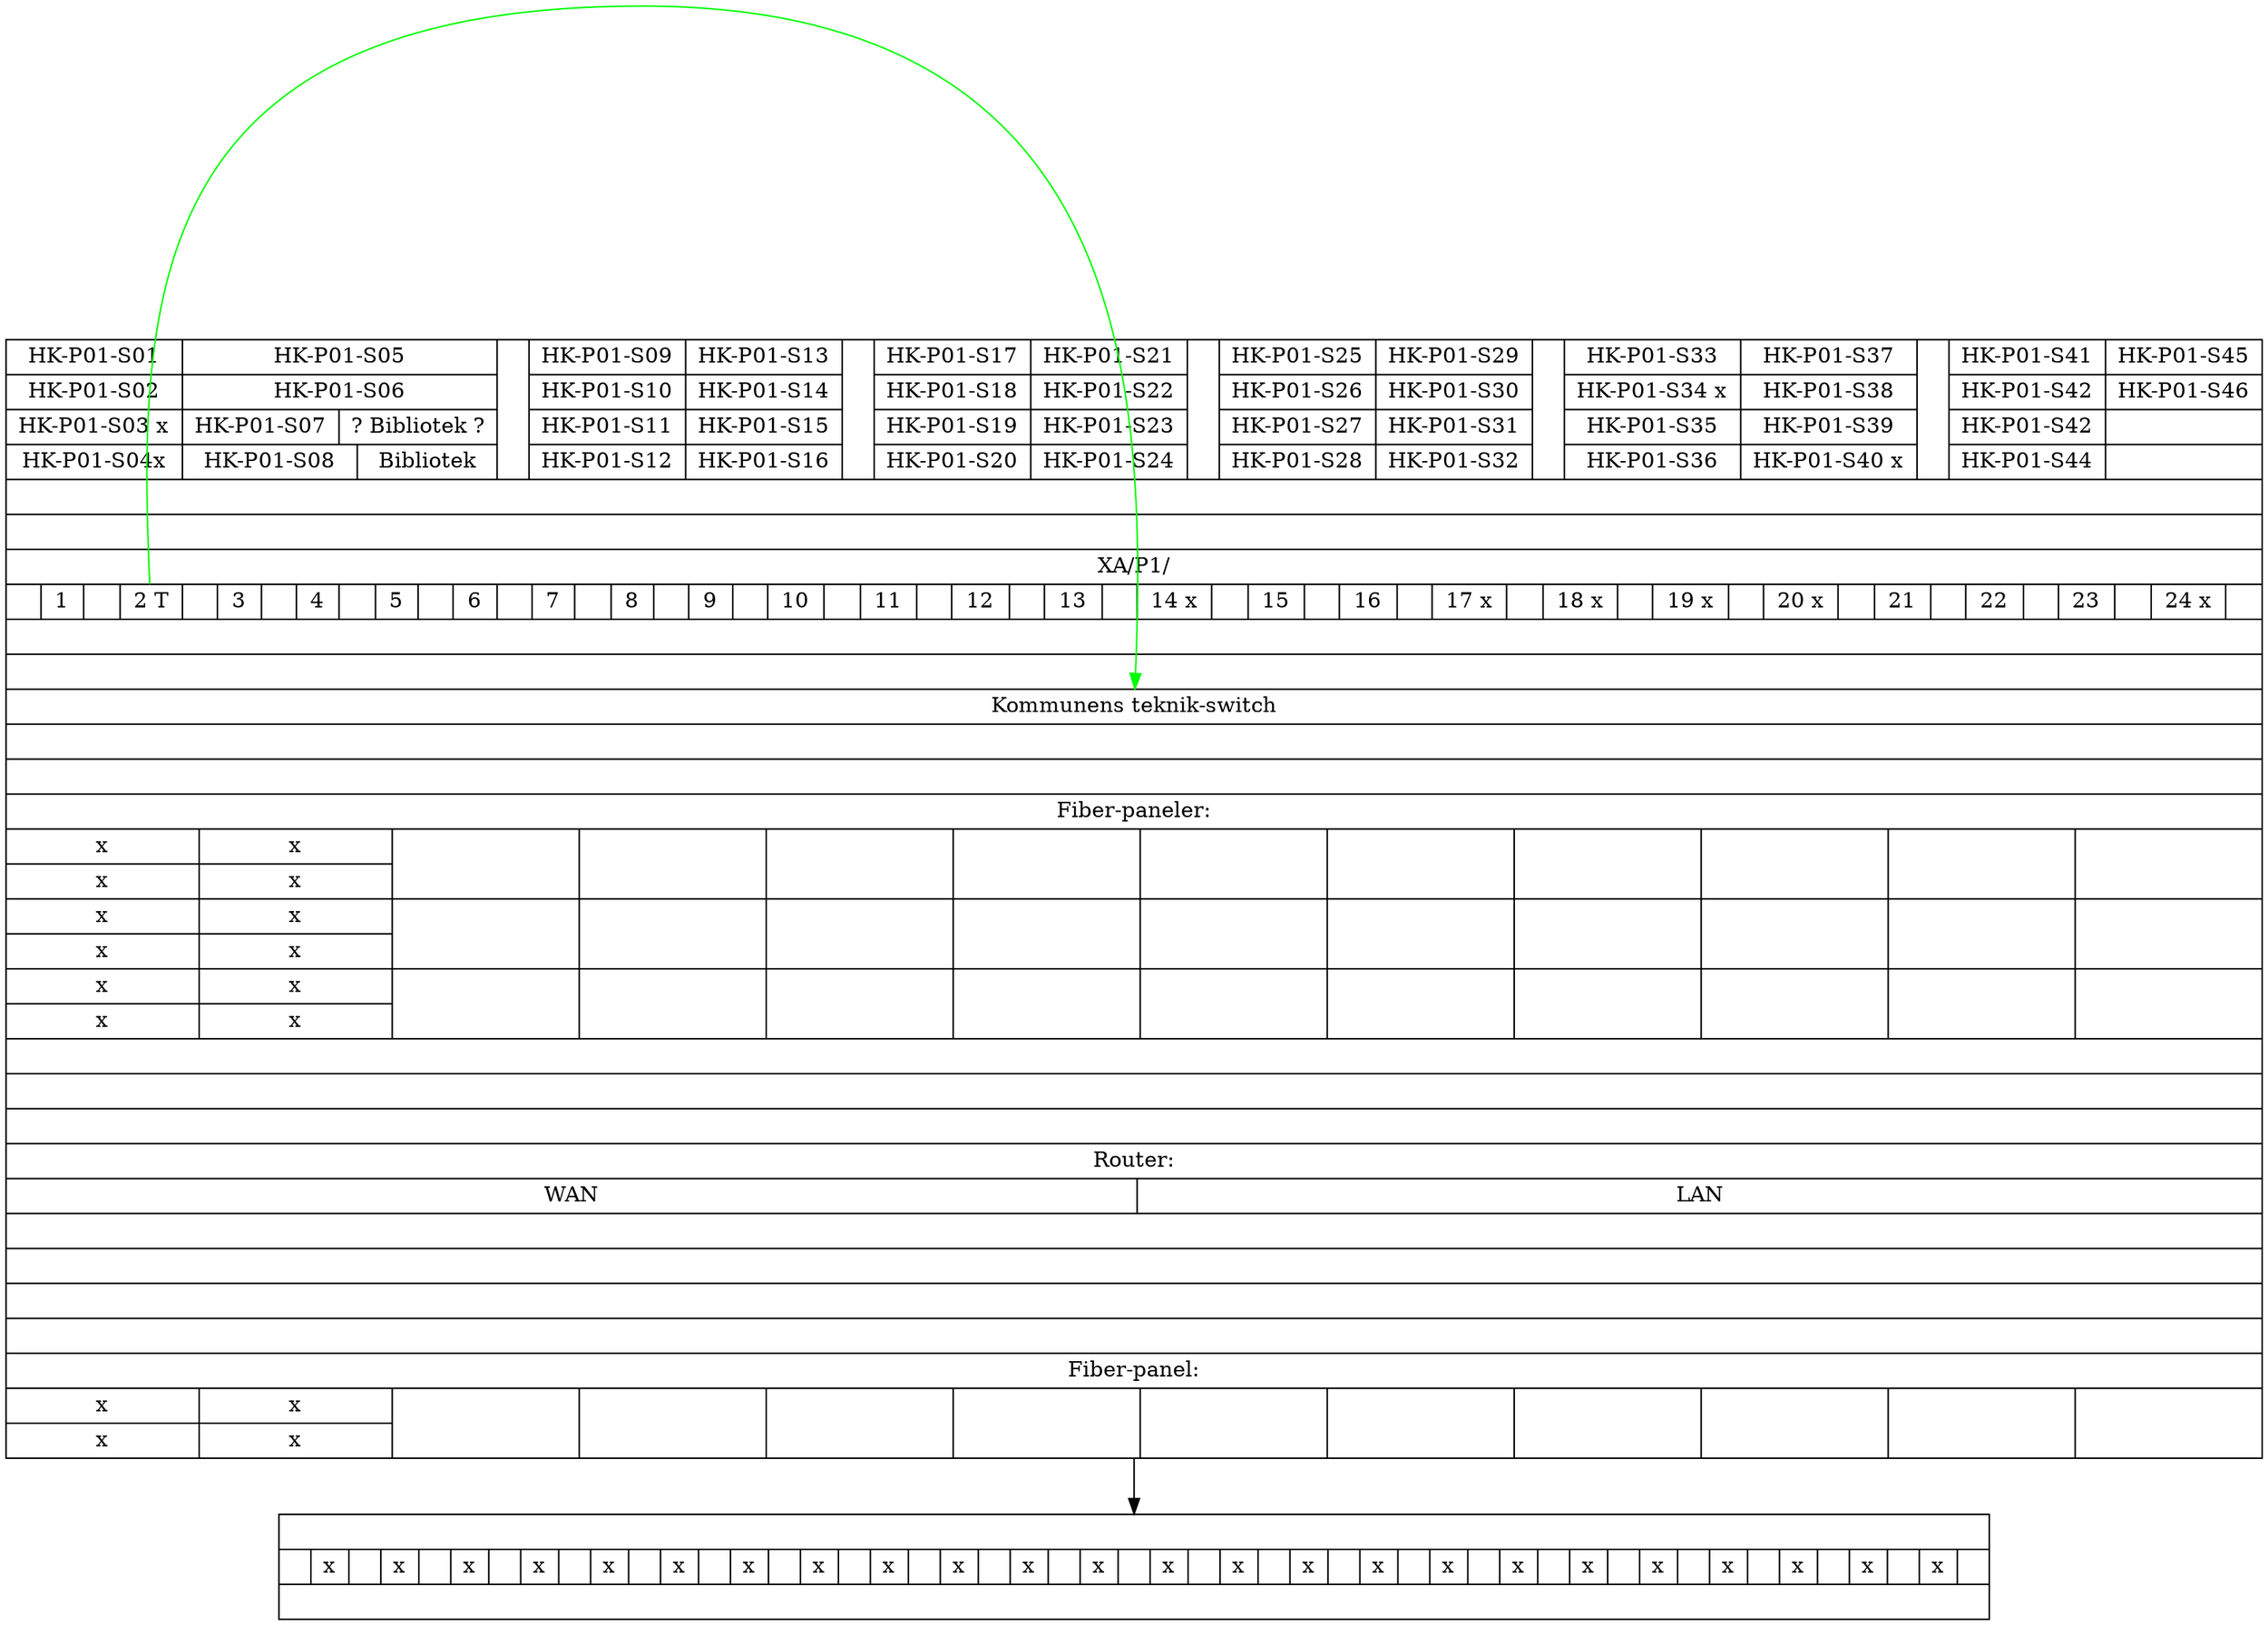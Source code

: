 digraph xxx {
  bib_patch [ shape=record label="{
  					{
						{HK-P01-S01|HK-P01-S02|HK-P01-S03 x|HK-P01-S04x}|
						{HK-P01-S05|HK-P01-S06|{HK-P01-S07|? Bibliotek ?}|{HK-P01-S08|Bibliotek}}||
						
						{HK-P01-S09|HK-P01-S10|HK-P01-S11|HK-P01-S12}|
						{HK-P01-S13|HK-P01-S14|HK-P01-S15|HK-P01-S16}||
						
						{HK-P01-S17|HK-P01-S18|HK-P01-S19|HK-P01-S20}|
						{HK-P01-S21|HK-P01-S22|HK-P01-S23|HK-P01-S24}||
						
						{HK-P01-S25|HK-P01-S26|HK-P01-S27|HK-P01-S28}|
						{HK-P01-S29|HK-P01-S30|HK-P01-S31|HK-P01-S32}||
						
						{HK-P01-S33|HK-P01-S34 x|HK-P01-S35|HK-P01-S36}|
						{HK-P01-S37|HK-P01-S38|HK-P01-S39|HK-P01-S40 x}||
						
						{HK-P01-S41|HK-P01-S42|HK-P01-S42|HK-P01-S44}|
						{HK-P01-S45|HK-P01-S46||}
					}
					|||XA/P1/|
					{|1||<xa_p1_2> 2 T||3||4||5||6||7||8||9||10||11||12||13||14 x||15||16||17 x||18 x||19 x||20 x||21||22||23||24 x|}
					|||
					<kom_switch>Kommunens teknik-switch
					|||
					Fiber-paneler:
					|
					{{x|x}|{x|x}||||||||||}
					|
					{{x|x}|{x|x}||||||||||}
					|
					{{x|x}|{x|x}||||||||||}
					||||
					Router:|
					{WAN|LAN}|
					{}
					||||
					Fiber-panel:|
					{{x|x}|{x|x}||||||||||}
				   }" ];
  alslug_patch [ shape=record label="{
					|{ |x| |x| |x| |x| |x| |x| |x| |x| |x| |x| |x| |x| |x| |x| |x| |x| |x| |x| |x| |x| |x| |x| |x| |x| }|
                                      }" ];
  bib_patch -> alslug_patch;
  bib_patch:xa_p1_2 -> bib_patch:kom_switch [ color=green ];
}
